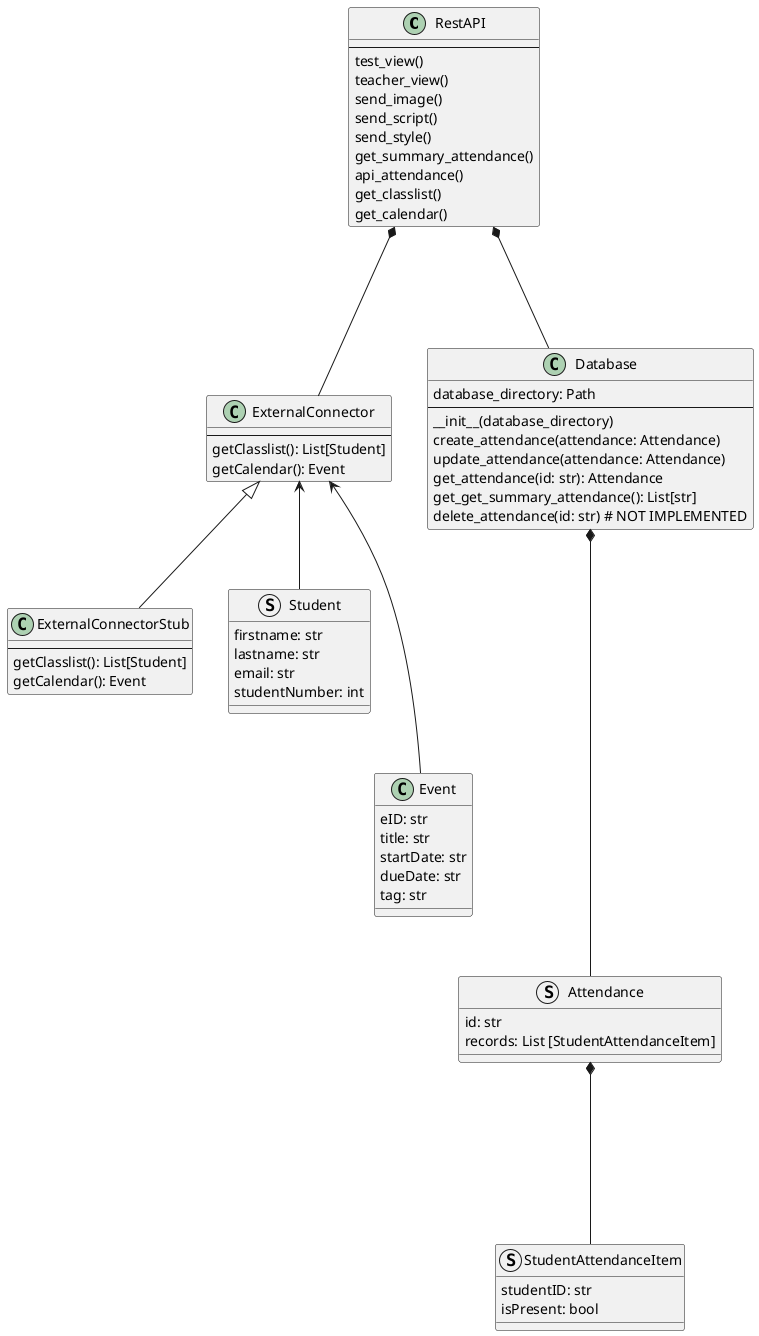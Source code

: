 @startuml
class RestAPI {
---
test_view()
teacher_view()
send_image()
send_script()
send_style()
get_summary_attendance()
api_attendance()
get_classlist()
get_calendar()
}

class ExternalConnector {
---
getClasslist(): List[Student]
getCalendar(): Event
}

class ExternalConnectorStub {
---
getClasslist(): List[Student]
getCalendar(): Event
}

class Database {
database_directory: Path
----
__init__(database_directory)
create_attendance(attendance: Attendance)
update_attendance(attendance: Attendance)
get_attendance(id: str): Attendance
get_get_summary_attendance(): List[str]
delete_attendance(id: str) # NOT IMPLEMENTED
}

struct Student {
    firstname: str
    lastname: str
    email: str
    studentNumber: int
}

class Event {
    eID: str
    title: str
    startDate: str
    dueDate: str
    tag: str
}

struct Attendance {
id: str
records: List [StudentAttendanceItem]
}

struct StudentAttendanceItem {
studentID: str
isPresent: bool
}

RestAPI *--- Database
RestAPI *--- ExternalConnector
Database   *---- Attendance
Attendance *---- StudentAttendanceItem
ExternalConnector <--- Event
ExternalConnector <-- Student
ExternalConnector <|-- ExternalConnectorStub
@enduml